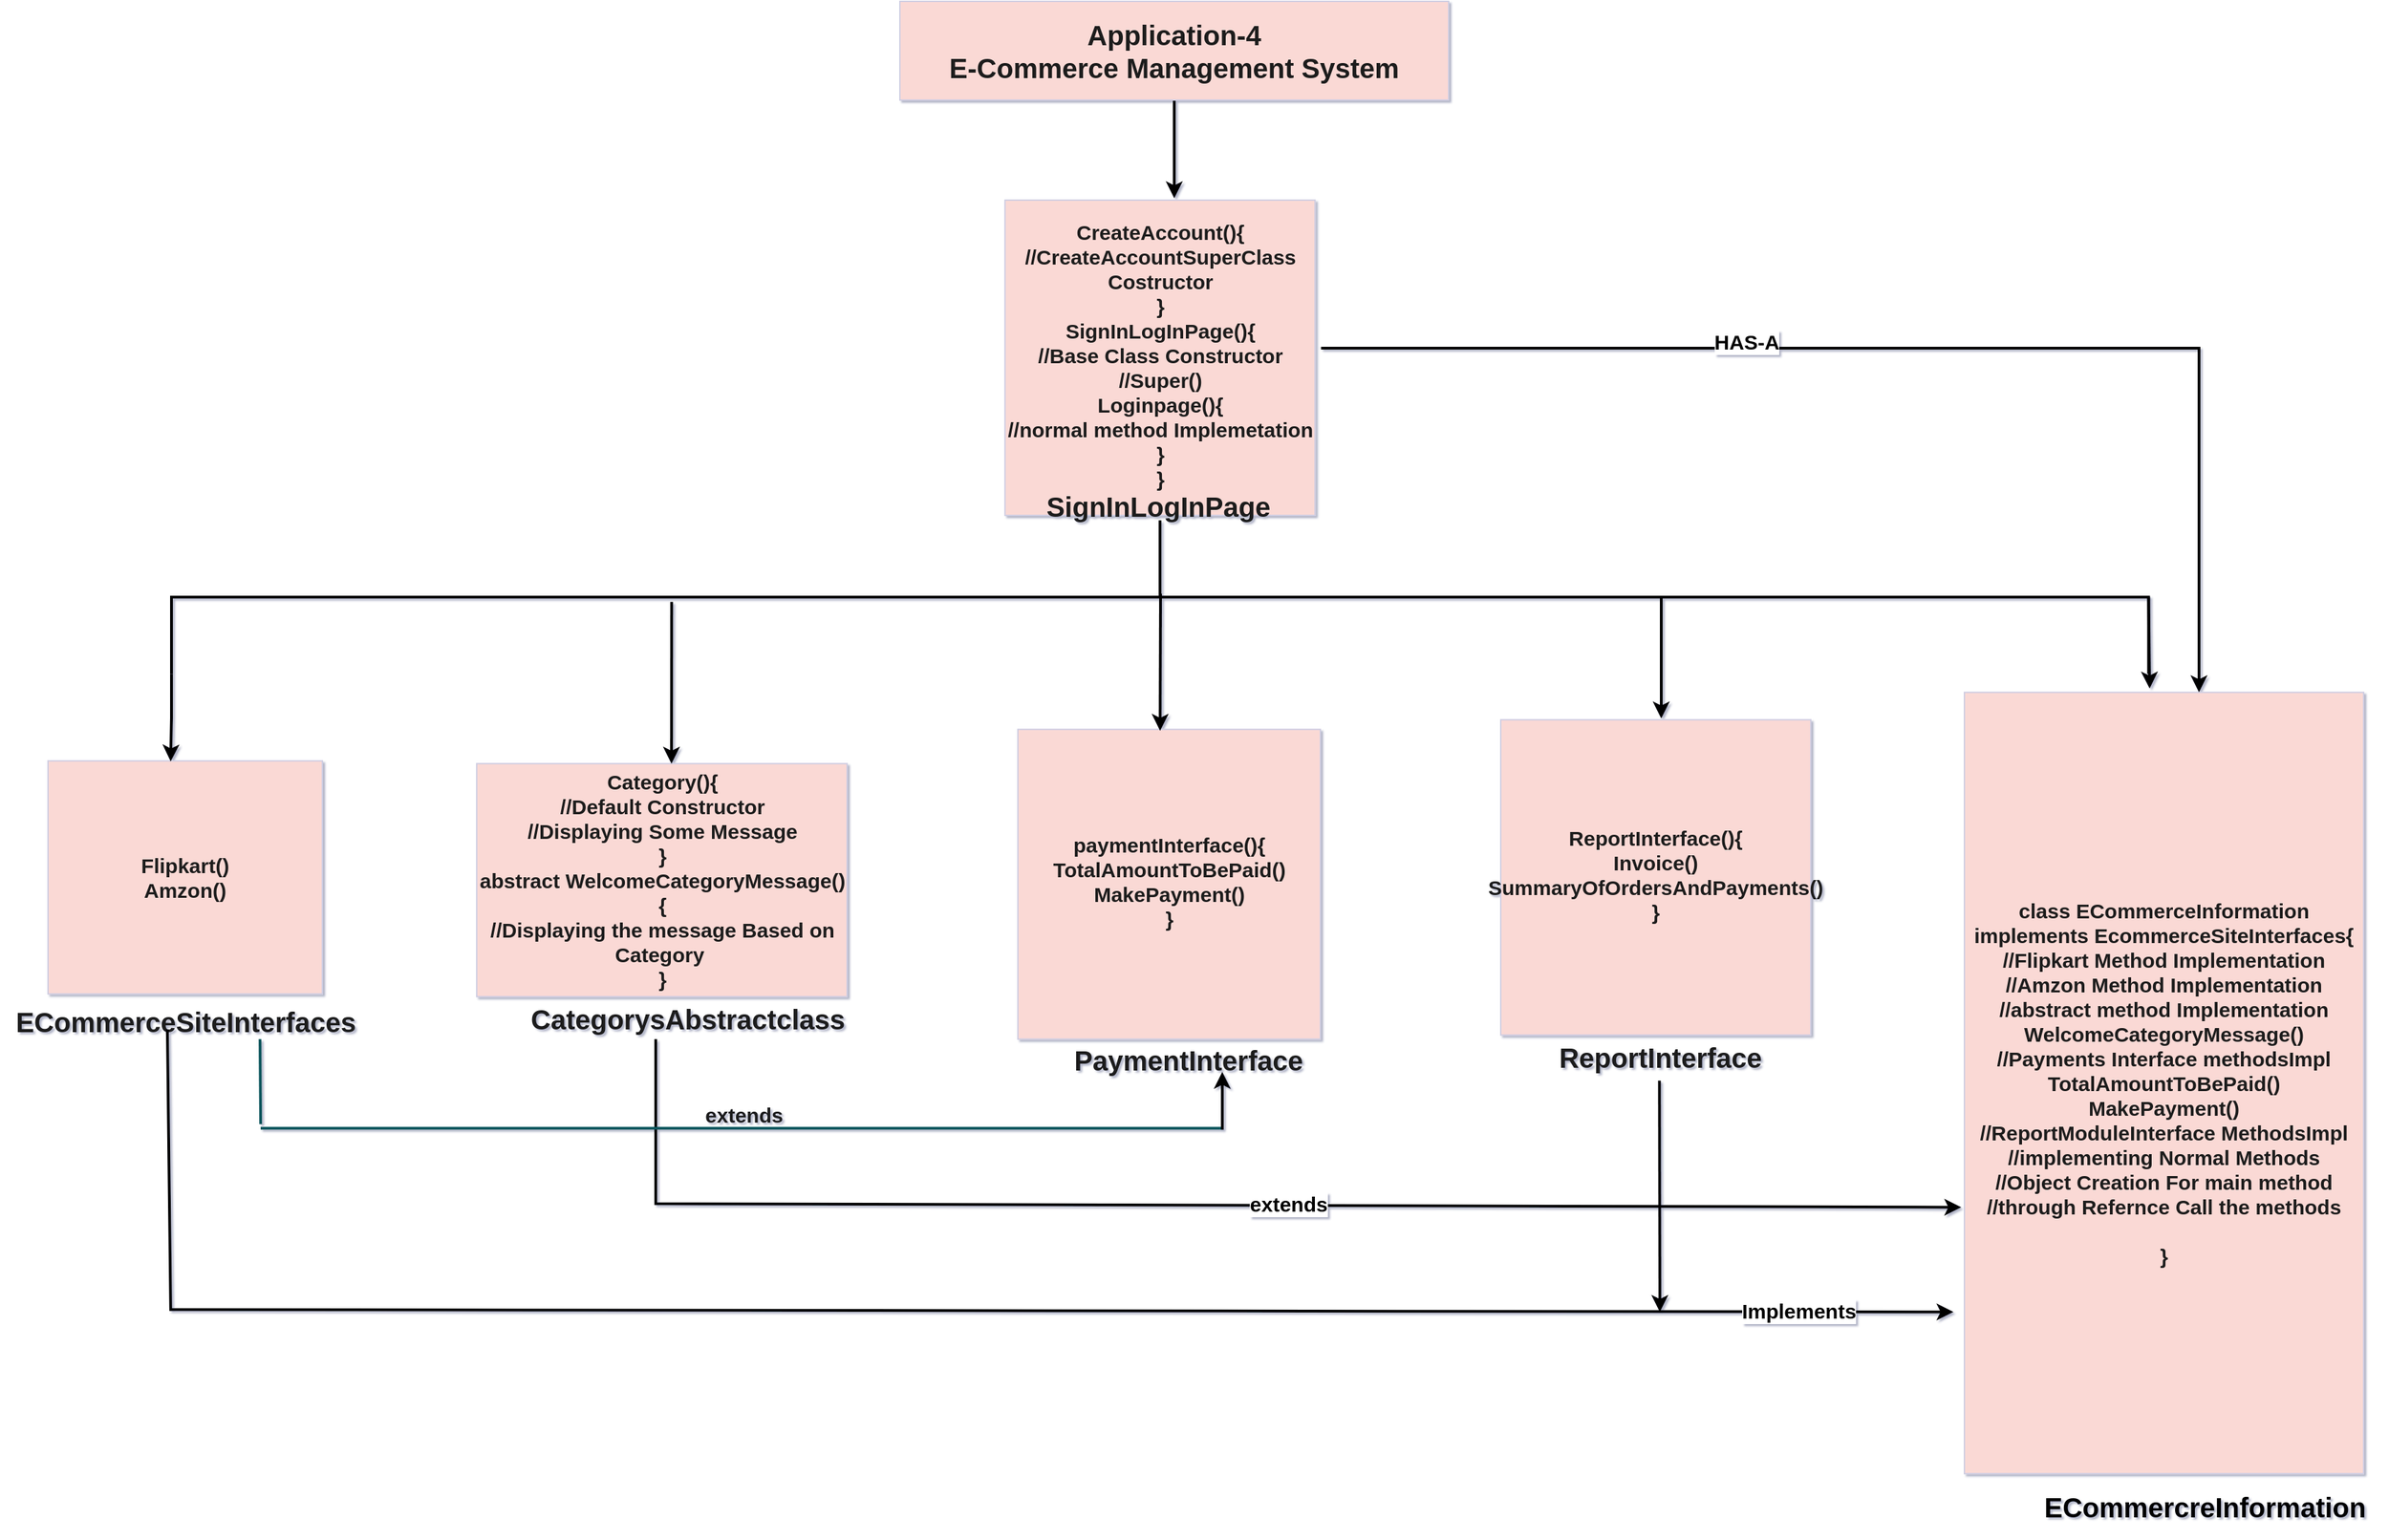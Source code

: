 <mxfile version="24.7.7">
  <diagram name="Page-1" id="faFuE_bOGzZ4QL95u3vO">
    <mxGraphModel dx="2647" dy="1640" grid="0" gridSize="10" guides="1" tooltips="1" connect="1" arrows="1" fold="1" page="1" pageScale="1" pageWidth="827" pageHeight="1169" background="none" math="0" shadow="1">
      <root>
        <mxCell id="0" />
        <mxCell id="1" parent="0" />
        <mxCell id="15tGHbZUR9IdJpPOJWv5-1" value="&lt;font style=&quot;font-size: 15px;&quot;&gt;&lt;b&gt;Flipkart()&lt;/b&gt;&lt;/font&gt;&lt;div style=&quot;font-size: 15px;&quot;&gt;&lt;font style=&quot;font-size: 15px;&quot;&gt;&lt;b&gt;Amzon()&lt;/b&gt;&lt;/font&gt;&lt;/div&gt;" style="rounded=0;whiteSpace=wrap;html=1;labelBackgroundColor=none;fillColor=#FAD9D5;strokeColor=#D0CEE2;fontColor=#1A1A1A;textShadow=0;labelBorderColor=none;" vertex="1" parent="1">
          <mxGeometry x="389" y="840.12" width="200" height="170" as="geometry" />
        </mxCell>
        <mxCell id="15tGHbZUR9IdJpPOJWv5-7" value="&lt;b&gt;&lt;font style=&quot;font-size: 20px;&quot;&gt;ECommerceSiteInterfaces&lt;/font&gt;&lt;/b&gt;" style="text;html=1;align=center;verticalAlign=middle;resizable=0;points=[];autosize=1;strokeColor=none;fillColor=none;rounded=0;labelBackgroundColor=none;fontColor=#1A1A1A;textShadow=0;labelBorderColor=none;" vertex="1" parent="1">
          <mxGeometry x="354" y="1010.12" width="270" height="40" as="geometry" />
        </mxCell>
        <mxCell id="15tGHbZUR9IdJpPOJWv5-105" style="edgeStyle=orthogonalEdgeStyle;rounded=0;orthogonalLoop=1;jettySize=auto;html=1;strokeWidth=2;" edge="1" parent="1" source="15tGHbZUR9IdJpPOJWv5-24">
          <mxGeometry relative="1" as="geometry">
            <mxPoint x="1210" y="429.627" as="targetPoint" />
          </mxGeometry>
        </mxCell>
        <mxCell id="15tGHbZUR9IdJpPOJWv5-24" value="&lt;font style=&quot;font-size: 20px;&quot;&gt;&lt;b&gt;Application-4&lt;/b&gt;&lt;/font&gt;&lt;div&gt;&lt;font style=&quot;font-size: 20px;&quot;&gt;&lt;b&gt;E-Commerce Management System&lt;/b&gt;&lt;/font&gt;&lt;/div&gt;" style="rounded=0;whiteSpace=wrap;html=1;strokeColor=#D0CEE2;fontColor=#1A1A1A;fillColor=#FAD9D5;textShadow=0;labelBorderColor=none;labelBackgroundColor=none;" vertex="1" parent="1">
          <mxGeometry x="1010" y="286" width="400" height="72" as="geometry" />
        </mxCell>
        <mxCell id="15tGHbZUR9IdJpPOJWv5-26" value="" style="strokeWidth=2;html=1;shape=mxgraph.flowchart.annotation_2;align=left;labelPosition=right;pointerEvents=1;strokeColor=#000000;fontColor=#1A1A1A;fillColor=#FAD9D5;rotation=90;textShadow=0;labelBorderColor=none;labelBackgroundColor=none;" vertex="1" parent="1">
          <mxGeometry x="1143.63" width="112" height="1441.25" as="geometry" />
        </mxCell>
        <mxCell id="15tGHbZUR9IdJpPOJWv5-27" style="edgeStyle=orthogonalEdgeStyle;rounded=0;orthogonalLoop=1;jettySize=auto;html=1;exitX=1;exitY=1;exitDx=0;exitDy=0;exitPerimeter=0;entryX=0.447;entryY=0.002;entryDx=0;entryDy=0;entryPerimeter=0;strokeColor=#000000;fontColor=#1A1A1A;strokeWidth=2;textShadow=0;labelBorderColor=none;labelBackgroundColor=none;" edge="1" parent="1" source="15tGHbZUR9IdJpPOJWv5-26" target="15tGHbZUR9IdJpPOJWv5-1">
          <mxGeometry relative="1" as="geometry" />
        </mxCell>
        <mxCell id="15tGHbZUR9IdJpPOJWv5-29" value="&lt;div style=&quot;font-size: 15px;&quot;&gt;&lt;b&gt;Category(){&lt;/b&gt;&lt;/div&gt;&lt;div style=&quot;font-size: 15px;&quot;&gt;&lt;b&gt;//Default Constructor&lt;/b&gt;&lt;/div&gt;&lt;div style=&quot;font-size: 15px;&quot;&gt;&lt;b&gt;//Displaying Some Message&lt;/b&gt;&lt;/div&gt;&lt;div style=&quot;font-size: 15px;&quot;&gt;&lt;b&gt;}&lt;/b&gt;&lt;/div&gt;&lt;div style=&quot;font-size: 15px;&quot;&gt;&lt;font style=&quot;font-size: 15px;&quot;&gt;&lt;b&gt;abstract WelcomeCategoryMessage(){&lt;/b&gt;&lt;/font&gt;&lt;/div&gt;&lt;div style=&quot;font-size: 15px;&quot;&gt;&lt;font style=&quot;font-size: 15px;&quot;&gt;&lt;b&gt;//Displaying the message Based on Category&amp;nbsp;&lt;/b&gt;&lt;/font&gt;&lt;/div&gt;&lt;div style=&quot;font-size: 15px;&quot;&gt;&lt;font style=&quot;font-size: 15px;&quot;&gt;&lt;b&gt;}&lt;/b&gt;&lt;/font&gt;&lt;/div&gt;" style="rounded=0;whiteSpace=wrap;html=1;labelBackgroundColor=none;fillColor=#FAD9D5;strokeColor=#D0CEE2;fontColor=#1A1A1A;textShadow=0;labelBorderColor=none;" vertex="1" parent="1">
          <mxGeometry x="701.5" y="842.12" width="270" height="170" as="geometry" />
        </mxCell>
        <mxCell id="15tGHbZUR9IdJpPOJWv5-30" value="&lt;b&gt;&lt;br&gt;&lt;/b&gt;&lt;div&gt;&lt;div&gt;&lt;span style=&quot;font-size: 15px;&quot;&gt;&lt;b&gt;paymentInterface(){&lt;/b&gt;&lt;/span&gt;&lt;/div&gt;&lt;div&gt;&lt;span style=&quot;font-size: 15px;&quot;&gt;&lt;b&gt;TotalAmountToBePaid()&lt;/b&gt;&lt;/span&gt;&lt;/div&gt;&lt;div&gt;&lt;span style=&quot;font-size: 15px;&quot;&gt;&lt;b&gt;MakePayment()&lt;/b&gt;&lt;/span&gt;&lt;/div&gt;&lt;div&gt;&lt;span style=&quot;font-size: 15px;&quot;&gt;&lt;b&gt;}&lt;/b&gt;&lt;/span&gt;&lt;div style=&quot;font-size: 15px;&quot;&gt;&lt;br&gt;&lt;/div&gt;&lt;/div&gt;&lt;/div&gt;" style="rounded=0;whiteSpace=wrap;html=1;labelBackgroundColor=none;fillColor=#FAD9D5;strokeColor=#D0CEE2;fontColor=#1A1A1A;textShadow=0;labelBorderColor=none;" vertex="1" parent="1">
          <mxGeometry x="1096" y="817.12" width="220.5" height="226" as="geometry" />
        </mxCell>
        <mxCell id="15tGHbZUR9IdJpPOJWv5-33" value="&lt;span style=&quot;font-size: 15px;&quot;&gt;&lt;b&gt;class ECommerceInformation implements EcommerceSiteInterfaces{&lt;/b&gt;&lt;/span&gt;&lt;div&gt;&lt;span style=&quot;font-size: 15px;&quot;&gt;&lt;b&gt;//Flipkart Method Implementation&lt;/b&gt;&lt;/span&gt;&lt;/div&gt;&lt;div&gt;&lt;span style=&quot;font-size: 15px;&quot;&gt;&lt;b&gt;//Amzon Method Implementation&lt;/b&gt;&lt;/span&gt;&lt;/div&gt;&lt;div&gt;&lt;span style=&quot;font-size: 15px;&quot;&gt;&lt;b&gt;//abstract method Implementation&lt;/b&gt;&lt;/span&gt;&lt;/div&gt;&lt;div&gt;&lt;span style=&quot;font-size: 15px;&quot;&gt;&lt;b&gt;WelcomeCategoryMessage()&lt;/b&gt;&lt;/span&gt;&lt;/div&gt;&lt;div&gt;&lt;span style=&quot;font-size: 15px;&quot;&gt;&lt;b&gt;//Payments Interface methodsImpl&lt;/b&gt;&lt;/span&gt;&lt;/div&gt;&lt;div&gt;&lt;span style=&quot;font-size: 15px;&quot;&gt;&lt;b&gt;TotalAmountToBePaid()&lt;/b&gt;&lt;/span&gt;&lt;/div&gt;&lt;div&gt;&lt;span style=&quot;font-size: 15px;&quot;&gt;&lt;b&gt;MakePayment()&lt;/b&gt;&lt;/span&gt;&lt;/div&gt;&lt;div&gt;&lt;span style=&quot;font-size: 15px;&quot;&gt;&lt;b&gt;//ReportModuleInterface MethodsImpl&lt;/b&gt;&lt;/span&gt;&lt;/div&gt;&lt;div&gt;&lt;span style=&quot;font-size: 15px;&quot;&gt;&lt;b&gt;//implementing Normal Methods&lt;/b&gt;&lt;/span&gt;&lt;/div&gt;&lt;div&gt;&lt;span style=&quot;font-size: 15px;&quot;&gt;&lt;b&gt;//Object Creation For main method&lt;/b&gt;&lt;/span&gt;&lt;/div&gt;&lt;div&gt;&lt;span style=&quot;font-size: 15px;&quot;&gt;&lt;b&gt;//through Refernce Call the methods&lt;/b&gt;&lt;/span&gt;&lt;/div&gt;&lt;div&gt;&lt;span style=&quot;font-size: 15px;&quot;&gt;&lt;b&gt;&lt;br&gt;&lt;/b&gt;&lt;/span&gt;&lt;/div&gt;&lt;div&gt;&lt;div&gt;&lt;span style=&quot;font-size: 15px;&quot;&gt;&lt;b&gt;}&lt;/b&gt;&lt;/span&gt;&lt;/div&gt;&lt;/div&gt;" style="rounded=0;whiteSpace=wrap;html=1;labelBackgroundColor=none;fillColor=#FAD9D5;strokeColor=#D0CEE2;fontColor=#1A1A1A;textShadow=0;labelBorderColor=none;" vertex="1" parent="1">
          <mxGeometry x="1786" y="790.12" width="291" height="570" as="geometry" />
        </mxCell>
        <mxCell id="15tGHbZUR9IdJpPOJWv5-35" value="&lt;b&gt;&lt;font style=&quot;font-size: 20px;&quot;&gt;CategorysAbstractclass&lt;/font&gt;&lt;/b&gt;" style="text;html=1;align=center;verticalAlign=middle;resizable=0;points=[];autosize=1;strokeColor=none;fillColor=none;rounded=0;labelBackgroundColor=none;fontColor=#1A1A1A;textShadow=0;labelBorderColor=none;" vertex="1" parent="1">
          <mxGeometry x="731" y="1010.12" width="247" height="36" as="geometry" />
        </mxCell>
        <mxCell id="15tGHbZUR9IdJpPOJWv5-36" value="&lt;b&gt;&lt;font style=&quot;font-size: 20px;&quot;&gt;PaymentInterface&lt;/font&gt;&lt;/b&gt;" style="text;html=1;align=center;verticalAlign=middle;resizable=0;points=[];autosize=1;strokeColor=none;fillColor=none;rounded=0;labelBackgroundColor=none;fontColor=#1A1A1A;textShadow=0;labelBorderColor=none;" vertex="1" parent="1">
          <mxGeometry x="1127.63" y="1040.12" width="185" height="36" as="geometry" />
        </mxCell>
        <mxCell id="15tGHbZUR9IdJpPOJWv5-37" value="&lt;b&gt;&lt;font style=&quot;font-size: 20px;&quot;&gt;ECommercreInformation&lt;/font&gt;&lt;/b&gt;" style="text;html=1;align=center;verticalAlign=middle;resizable=0;points=[];autosize=1;strokeColor=none;fillColor=none;" vertex="1" parent="1">
          <mxGeometry x="1831" y="1364" width="260" height="40" as="geometry" />
        </mxCell>
        <mxCell id="15tGHbZUR9IdJpPOJWv5-38" value="" style="endArrow=classic;html=1;rounded=0;strokeColor=#000000;fontColor=#1A1A1A;strokeWidth=2;textShadow=0;labelBorderColor=none;labelBackgroundColor=none;" edge="1" parent="1">
          <mxGeometry width="50" height="50" relative="1" as="geometry">
            <mxPoint x="1200" y="718.12" as="sourcePoint" />
            <mxPoint x="1199.69" y="818.12" as="targetPoint" />
          </mxGeometry>
        </mxCell>
        <mxCell id="15tGHbZUR9IdJpPOJWv5-51" value="" style="endArrow=classic;html=1;rounded=0;exitX=0.491;exitY=0.894;exitDx=0;exitDy=0;exitPerimeter=0;strokeWidth=2;" edge="1" parent="1">
          <mxGeometry width="50" height="50" relative="1" as="geometry">
            <mxPoint x="476.0" y="1036.12" as="sourcePoint" />
            <mxPoint x="1778" y="1242.12" as="targetPoint" />
            <Array as="points">
              <mxPoint x="478.43" y="1240.36" />
            </Array>
          </mxGeometry>
        </mxCell>
        <mxCell id="15tGHbZUR9IdJpPOJWv5-93" value="&lt;b&gt;&lt;font style=&quot;font-size: 15px;&quot;&gt;Implements&lt;/font&gt;&lt;/b&gt;" style="edgeLabel;html=1;align=center;verticalAlign=middle;resizable=0;points=[];" vertex="1" connectable="0" parent="15tGHbZUR9IdJpPOJWv5-51">
          <mxGeometry x="0.849" y="1" relative="1" as="geometry">
            <mxPoint as="offset" />
          </mxGeometry>
        </mxCell>
        <mxCell id="15tGHbZUR9IdJpPOJWv5-53" value="" style="endArrow=classic;html=1;rounded=0;entryX=-0.008;entryY=0.659;entryDx=0;entryDy=0;entryPerimeter=0;strokeWidth=2;" edge="1" parent="1" target="15tGHbZUR9IdJpPOJWv5-33">
          <mxGeometry width="50" height="50" relative="1" as="geometry">
            <mxPoint x="832" y="1043.12" as="sourcePoint" />
            <mxPoint x="1875.1" y="1162.12" as="targetPoint" />
            <Array as="points">
              <mxPoint x="832" y="1083.12" />
              <mxPoint x="832" y="1163.12" />
            </Array>
          </mxGeometry>
        </mxCell>
        <mxCell id="15tGHbZUR9IdJpPOJWv5-54" value="&lt;b&gt;&lt;font style=&quot;font-size: 15px;&quot;&gt;extends&lt;/font&gt;&lt;/b&gt;" style="edgeLabel;html=1;align=center;verticalAlign=middle;resizable=0;points=[];" vertex="1" connectable="0" parent="15tGHbZUR9IdJpPOJWv5-53">
          <mxGeometry x="0.084" y="2" relative="1" as="geometry">
            <mxPoint as="offset" />
          </mxGeometry>
        </mxCell>
        <mxCell id="15tGHbZUR9IdJpPOJWv5-62" value="&lt;b&gt;&lt;br&gt;&lt;/b&gt;&lt;div&gt;&lt;div&gt;&lt;span style=&quot;font-size: 15px;&quot;&gt;&lt;b&gt;ReportInterface(){&lt;/b&gt;&lt;/span&gt;&lt;/div&gt;&lt;div&gt;&lt;span style=&quot;font-size: 15px;&quot;&gt;&lt;b&gt;Invoice()&lt;/b&gt;&lt;/span&gt;&lt;/div&gt;&lt;div&gt;&lt;span style=&quot;font-size: 15px;&quot;&gt;&lt;b&gt;SummaryOfOrdersAndPayments()&lt;/b&gt;&lt;/span&gt;&lt;/div&gt;&lt;div&gt;&lt;span style=&quot;font-size: 15px;&quot;&gt;&lt;b&gt;}&lt;br&gt;&lt;/b&gt;&lt;/span&gt;&lt;div style=&quot;font-size: 15px;&quot;&gt;&lt;br&gt;&lt;/div&gt;&lt;/div&gt;&lt;/div&gt;" style="rounded=0;whiteSpace=wrap;html=1;labelBackgroundColor=none;fillColor=#FAD9D5;strokeColor=#D0CEE2;fontColor=#1A1A1A;textShadow=0;labelBorderColor=none;" vertex="1" parent="1">
          <mxGeometry x="1448" y="810.12" width="226" height="230" as="geometry" />
        </mxCell>
        <mxCell id="15tGHbZUR9IdJpPOJWv5-64" value="&lt;b&gt;&lt;font style=&quot;font-size: 20px;&quot;&gt;ReportInterface&lt;/font&gt;&lt;/b&gt;" style="text;html=1;align=center;verticalAlign=middle;resizable=0;points=[];autosize=1;strokeColor=none;fillColor=none;rounded=0;labelBackgroundColor=none;fontColor=#1A1A1A;textShadow=0;labelBorderColor=none;" vertex="1" parent="1">
          <mxGeometry x="1481" y="1038" width="166" height="36" as="geometry" />
        </mxCell>
        <mxCell id="15tGHbZUR9IdJpPOJWv5-68" value="" style="endArrow=classic;html=1;rounded=0;strokeColor=#000000;fontColor=#1A1A1A;strokeWidth=2;textShadow=0;labelBorderColor=none;labelBackgroundColor=none;exitX=0.531;exitY=0.758;exitDx=0;exitDy=0;exitPerimeter=0;entryX=0.5;entryY=0;entryDx=0;entryDy=0;" edge="1" parent="1">
          <mxGeometry width="50" height="50" relative="1" as="geometry">
            <mxPoint x="843.619" y="724.092" as="sourcePoint" />
            <mxPoint x="843.5" y="842.12" as="targetPoint" />
          </mxGeometry>
        </mxCell>
        <mxCell id="15tGHbZUR9IdJpPOJWv5-71" value="" style="endArrow=classic;html=1;rounded=0;exitX=0.5;exitY=0;exitDx=0;exitDy=0;exitPerimeter=0;entryX=0.464;entryY=-0.005;entryDx=0;entryDy=0;entryPerimeter=0;strokeWidth=2;" edge="1" parent="1" source="15tGHbZUR9IdJpPOJWv5-26" target="15tGHbZUR9IdJpPOJWv5-33">
          <mxGeometry width="50" height="50" relative="1" as="geometry">
            <mxPoint x="1669" y="800.12" as="sourcePoint" />
            <mxPoint x="1719" y="750.12" as="targetPoint" />
          </mxGeometry>
        </mxCell>
        <mxCell id="15tGHbZUR9IdJpPOJWv5-80" value="" style="endArrow=classic;html=1;rounded=0;strokeColor=#000000;fontColor=#1A1A1A;strokeWidth=2;textShadow=0;labelBorderColor=none;labelBackgroundColor=none;" edge="1" parent="1">
          <mxGeometry width="50" height="50" relative="1" as="geometry">
            <mxPoint x="1565" y="720.12" as="sourcePoint" />
            <mxPoint x="1565" y="809.12" as="targetPoint" />
          </mxGeometry>
        </mxCell>
        <mxCell id="15tGHbZUR9IdJpPOJWv5-81" value="" style="endArrow=none;html=1;rounded=0;elbow=vertical;labelBackgroundColor=none;strokeColor=#09555B;fontColor=default;entryX=0.702;entryY=0.925;entryDx=0;entryDy=0;entryPerimeter=0;strokeWidth=2;" edge="1" parent="1">
          <mxGeometry width="50" height="50" relative="1" as="geometry">
            <mxPoint x="544" y="1105.12" as="sourcePoint" />
            <mxPoint x="543.54" y="1043.12" as="targetPoint" />
          </mxGeometry>
        </mxCell>
        <mxCell id="15tGHbZUR9IdJpPOJWv5-82" value="" style="endArrow=none;html=1;rounded=0;elbow=vertical;labelBackgroundColor=none;strokeColor=#09555B;fontColor=default;strokeWidth=2;" edge="1" parent="1">
          <mxGeometry width="50" height="50" relative="1" as="geometry">
            <mxPoint x="544" y="1108.12" as="sourcePoint" />
            <mxPoint x="1246" y="1108.12" as="targetPoint" />
          </mxGeometry>
        </mxCell>
        <mxCell id="15tGHbZUR9IdJpPOJWv5-83" value="&lt;font style=&quot;font-size: 15px;&quot;&gt;&lt;b&gt;extends&lt;/b&gt;&lt;/font&gt;" style="edgeLabel;html=1;align=center;verticalAlign=middle;resizable=0;points=[];rounded=0;labelBackgroundColor=none;fontColor=#1A1A1A;" vertex="1" connectable="0" parent="15tGHbZUR9IdJpPOJWv5-82">
          <mxGeometry x="-0.112" y="1" relative="1" as="geometry">
            <mxPoint x="40" y="-9" as="offset" />
          </mxGeometry>
        </mxCell>
        <mxCell id="15tGHbZUR9IdJpPOJWv5-85" value="" style="endArrow=classic;html=1;rounded=0;strokeWidth=2;" edge="1" parent="1">
          <mxGeometry width="50" height="50" relative="1" as="geometry">
            <mxPoint x="1245" y="1109.12" as="sourcePoint" />
            <mxPoint x="1245" y="1067" as="targetPoint" />
          </mxGeometry>
        </mxCell>
        <mxCell id="15tGHbZUR9IdJpPOJWv5-91" value="" style="endArrow=classic;html=1;rounded=1;exitX=0.498;exitY=0.981;exitDx=0;exitDy=0;exitPerimeter=0;strokeWidth=2;curved=0;" edge="1" parent="1" source="15tGHbZUR9IdJpPOJWv5-64">
          <mxGeometry width="50" height="50" relative="1" as="geometry">
            <mxPoint x="1564" y="1084.12" as="sourcePoint" />
            <mxPoint x="1564" y="1242.12" as="targetPoint" />
          </mxGeometry>
        </mxCell>
        <mxCell id="15tGHbZUR9IdJpPOJWv5-94" value="&lt;b&gt;&lt;br&gt;&lt;/b&gt;&lt;div&gt;&lt;div&gt;&lt;span style=&quot;font-size: 15px;&quot;&gt;&lt;b&gt;CreateAccount(){&lt;/b&gt;&lt;/span&gt;&lt;/div&gt;&lt;div&gt;&lt;span style=&quot;font-size: 15px;&quot;&gt;&lt;b&gt;//CreateAccountSuperClass&lt;/b&gt;&lt;/span&gt;&lt;/div&gt;&lt;div&gt;&lt;span style=&quot;font-size: 15px;&quot;&gt;&lt;b&gt;Costructor&lt;/b&gt;&lt;/span&gt;&lt;/div&gt;&lt;div&gt;&lt;span style=&quot;font-size: 15px;&quot;&gt;&lt;b&gt;}&lt;/b&gt;&lt;/span&gt;&lt;/div&gt;&lt;div&gt;&lt;span style=&quot;font-size: 15px;&quot;&gt;&lt;b&gt;SignInLogInPage(){&lt;/b&gt;&lt;/span&gt;&lt;/div&gt;&lt;div&gt;&lt;span style=&quot;font-size: 15px;&quot;&gt;&lt;b&gt;//Base Class Constructor&lt;/b&gt;&lt;/span&gt;&lt;/div&gt;&lt;div&gt;&lt;span style=&quot;font-size: 15px;&quot;&gt;&lt;b&gt;//Super()&lt;/b&gt;&lt;/span&gt;&lt;/div&gt;&lt;div&gt;&lt;span style=&quot;font-size: 15px;&quot;&gt;&lt;b&gt;Loginpage(){&lt;/b&gt;&lt;/span&gt;&lt;/div&gt;&lt;div&gt;&lt;span style=&quot;font-size: 15px;&quot;&gt;&lt;b&gt;//normal method Implemetation&lt;/b&gt;&lt;/span&gt;&lt;/div&gt;&lt;div&gt;&lt;span style=&quot;font-size: 15px;&quot;&gt;&lt;b&gt;}&lt;/b&gt;&lt;/span&gt;&lt;/div&gt;&lt;div&gt;&lt;span style=&quot;font-size: 15px;&quot;&gt;&lt;b&gt;}&lt;/b&gt;&lt;/span&gt;&lt;/div&gt;&lt;div&gt;&lt;div style=&quot;font-size: 15px;&quot;&gt;&lt;br&gt;&lt;/div&gt;&lt;/div&gt;&lt;/div&gt;" style="rounded=0;whiteSpace=wrap;html=1;labelBackgroundColor=none;fillColor=#FAD9D5;strokeColor=#D0CEE2;fontColor=#1A1A1A;textShadow=0;labelBorderColor=none;" vertex="1" parent="1">
          <mxGeometry x="1086.63" y="431.0" width="226" height="230" as="geometry" />
        </mxCell>
        <mxCell id="15tGHbZUR9IdJpPOJWv5-96" value="&lt;b&gt;&lt;font style=&quot;font-size: 20px;&quot;&gt;SignInLogInPage&lt;/font&gt;&lt;/b&gt;" style="text;html=1;align=center;verticalAlign=middle;resizable=0;points=[];autosize=1;strokeColor=none;fillColor=none;rounded=0;labelBackgroundColor=none;fontColor=#1A1A1A;textShadow=0;labelBorderColor=none;" vertex="1" parent="1">
          <mxGeometry x="1107" y="636" width="181" height="36" as="geometry" />
        </mxCell>
        <mxCell id="15tGHbZUR9IdJpPOJWv5-108" value="" style="endArrow=classic;html=1;rounded=0;strokeWidth=2;" edge="1" parent="1">
          <mxGeometry width="50" height="50" relative="1" as="geometry">
            <mxPoint x="1317" y="539" as="sourcePoint" />
            <mxPoint x="1957" y="790" as="targetPoint" />
            <Array as="points">
              <mxPoint x="1957" y="539" />
            </Array>
          </mxGeometry>
        </mxCell>
        <mxCell id="15tGHbZUR9IdJpPOJWv5-109" value="HAS-A" style="edgeLabel;html=1;align=center;verticalAlign=middle;resizable=0;points=[];fontStyle=1;fontSize=15;" vertex="1" connectable="0" parent="15tGHbZUR9IdJpPOJWv5-108">
          <mxGeometry x="-0.303" y="5" relative="1" as="geometry">
            <mxPoint x="-1" as="offset" />
          </mxGeometry>
        </mxCell>
      </root>
    </mxGraphModel>
  </diagram>
</mxfile>
